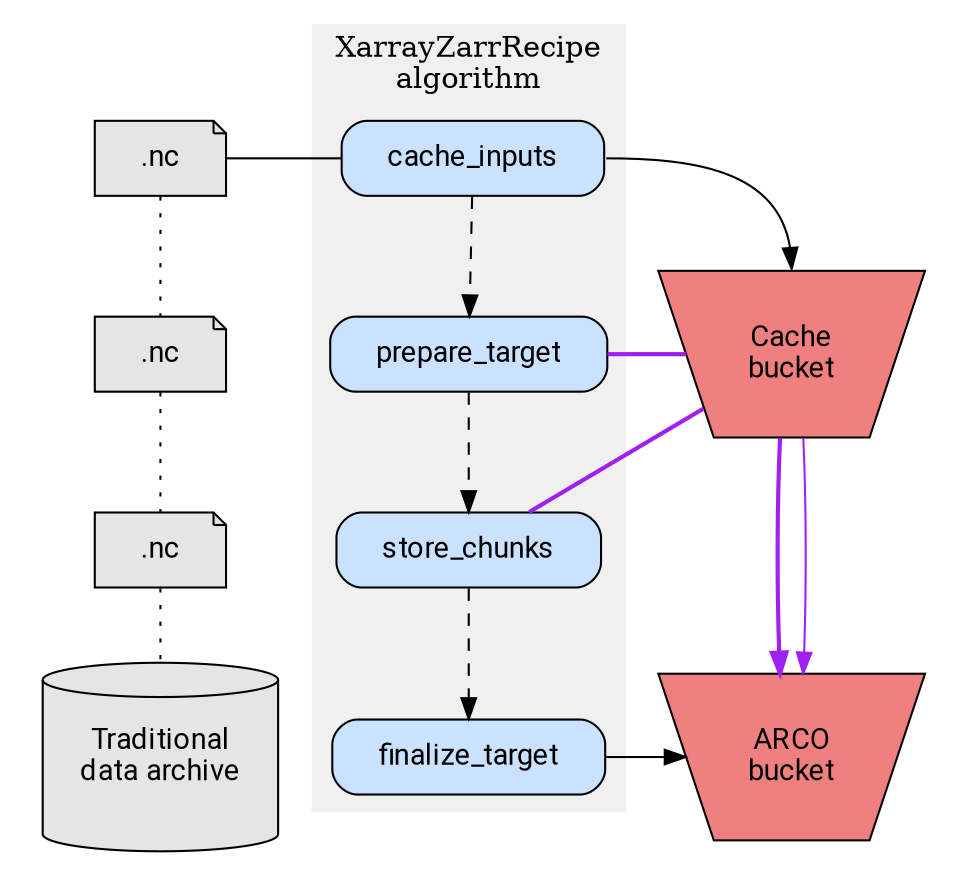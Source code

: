 digraph recipes {    
	node [style="filled, rounded", shape=box, fontname="Roboto", margin="0.3,0"];
	newrank=true;

	subgraph cluster_sources {
		node [style=filled, fillcolor=grey90];
		label = "";
		color=white;
		f0, f1, f2 [shape=note, label=".nc"]
		f3 [shape=cylinder, label="Traditional\ndata archive", margin="0.25"]
		f0 -> f1 -> f2 -> f3 [arrowhead=none, style=dotted];
		
	};

	
	subgraph cluster_algorithm {
		node [style="filled, rounded", fillcolor=lightsteelblue1];
		label = "XarrayZarrRecipe\nalgorithm";
		style=filled;
		color=grey94;

		cache_inputs -> prepare_target [style=dashed];
		prepare_target -> store_chunks [style=dashed];
		store_chunks -> finalize_target [style=dashed];

	};

    subgraph cluster_buckets {
		node [style=filled, margin="0.15,0.075", fillcolor=lightcoral, shape=invtrapezium];
		label = "";
		style=filled;
		color=white;
		
		cache_bucket [label="Cache\nbucket"];
		arco_bucket [label="ARCO\nbucket"];

	};

	f0 -> cache_inputs [arrowhead=none, constraint=false];


	cache_inputs:e -> cache_bucket:n;
	prepare_target -> cache_bucket [arrowhead=none, color=purple, style=bold, constraint=false];
	store_chunks -> cache_bucket [arrowhead=none, color=purple, style=bold, constraint=false];
	cache_bucket -> arco_bucket [color=purple, style=bold];
	cache_bucket -> arco_bucket [color=purple];
	finalize_target -> arco_bucket [constraint=false]
	{rank=same; finalize_target; arco_bucket}
	{rank=same; prepare_target; cache_bucket}
}


